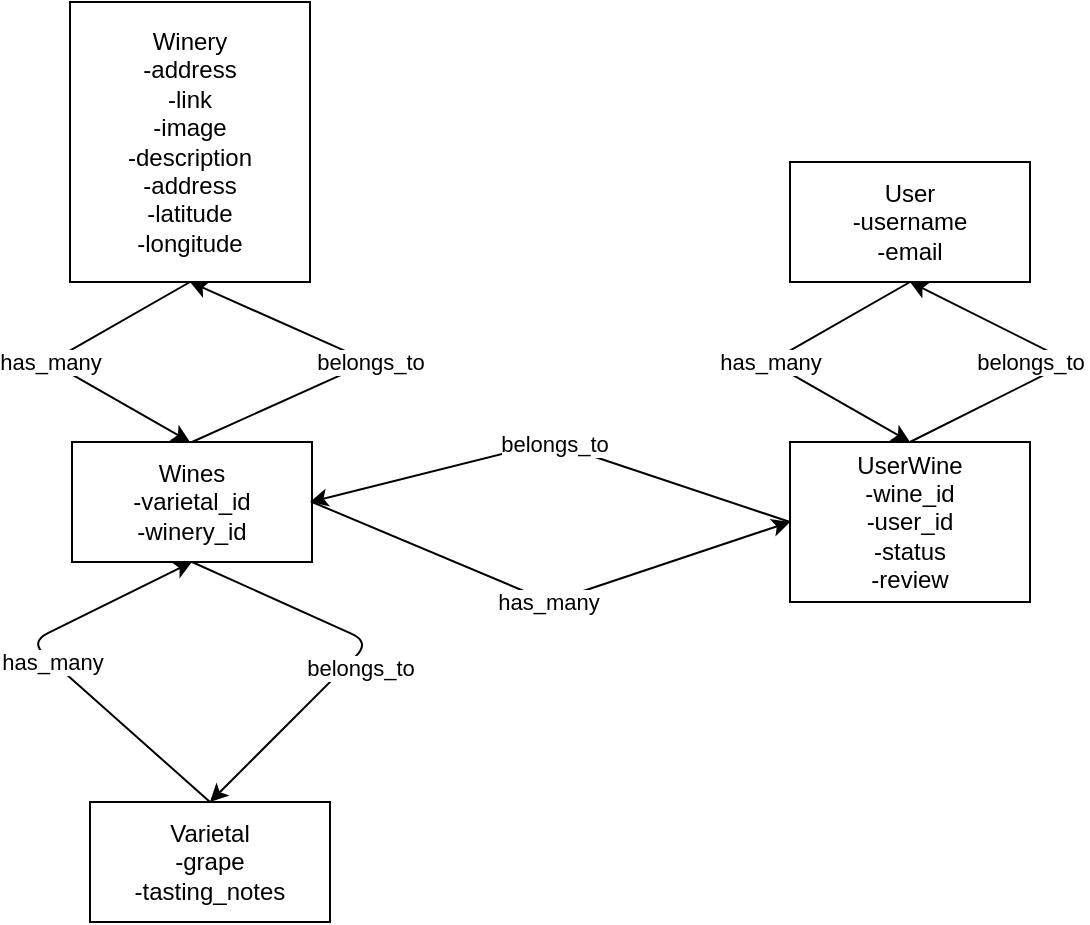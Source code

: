 <mxfile>
    <diagram id="aU64rMw1PldLhK7YPeJY" name="Page-1">
        <mxGraphModel dx="437" dy="1589" grid="1" gridSize="10" guides="1" tooltips="1" connect="1" arrows="1" fold="1" page="1" pageScale="1" pageWidth="850" pageHeight="1100" math="0" shadow="0">
            <root>
                <mxCell id="0"/>
                <mxCell id="1" parent="0"/>
                <mxCell id="2" value="Winery&lt;br&gt;-address&lt;br&gt;-link&lt;br&gt;-image&lt;br&gt;-description&lt;br&gt;-address&lt;br&gt;-latitude&lt;br&gt;-longitude" style="rounded=0;whiteSpace=wrap;html=1;" parent="1" vertex="1">
                    <mxGeometry x="330" y="-60" width="120" height="140" as="geometry"/>
                </mxCell>
                <mxCell id="3" value="" style="endArrow=classic;html=1;exitX=0.5;exitY=1;exitDx=0;exitDy=0;" parent="1" source="2" edge="1">
                    <mxGeometry relative="1" as="geometry">
                        <mxPoint x="520" y="250" as="sourcePoint"/>
                        <mxPoint x="390" y="160" as="targetPoint"/>
                        <Array as="points">
                            <mxPoint x="320" y="120"/>
                        </Array>
                    </mxGeometry>
                </mxCell>
                <mxCell id="4" value="has_many" style="edgeLabel;resizable=0;html=1;align=center;verticalAlign=middle;" parent="3" connectable="0" vertex="1">
                    <mxGeometry relative="1" as="geometry"/>
                </mxCell>
                <mxCell id="5" value="Wines&lt;br&gt;-varietal_id&lt;br&gt;-winery_id" style="whiteSpace=wrap;html=1;" parent="1" vertex="1">
                    <mxGeometry x="331" y="160" width="120" height="60" as="geometry"/>
                </mxCell>
                <mxCell id="6" value="" style="endArrow=classic;html=1;exitX=0.5;exitY=0;exitDx=0;exitDy=0;" parent="1" source="5" edge="1">
                    <mxGeometry relative="1" as="geometry">
                        <mxPoint x="520" y="250" as="sourcePoint"/>
                        <mxPoint x="390" y="80" as="targetPoint"/>
                        <Array as="points">
                            <mxPoint x="480" y="120"/>
                        </Array>
                    </mxGeometry>
                </mxCell>
                <mxCell id="7" value="belongs_to" style="edgeLabel;resizable=0;html=1;align=center;verticalAlign=middle;" parent="6" connectable="0" vertex="1">
                    <mxGeometry relative="1" as="geometry"/>
                </mxCell>
                <mxCell id="8" value="Varietal&lt;br&gt;-grape&lt;br&gt;-tasting_notes" style="rounded=0;whiteSpace=wrap;html=1;" parent="1" vertex="1">
                    <mxGeometry x="340" y="340" width="120" height="60" as="geometry"/>
                </mxCell>
                <mxCell id="13" value="" style="endArrow=classic;html=1;entryX=0.5;entryY=1;entryDx=0;entryDy=0;" parent="1" target="5" edge="1">
                    <mxGeometry relative="1" as="geometry">
                        <mxPoint x="400" y="340" as="sourcePoint"/>
                        <mxPoint x="620" y="250" as="targetPoint"/>
                        <Array as="points">
                            <mxPoint x="310" y="260"/>
                        </Array>
                    </mxGeometry>
                </mxCell>
                <mxCell id="14" value="has_many" style="edgeLabel;resizable=0;html=1;align=center;verticalAlign=middle;" parent="13" connectable="0" vertex="1">
                    <mxGeometry relative="1" as="geometry"/>
                </mxCell>
                <mxCell id="15" value="" style="endArrow=classic;html=1;exitX=0.5;exitY=1;exitDx=0;exitDy=0;" parent="1" source="5" edge="1">
                    <mxGeometry relative="1" as="geometry">
                        <mxPoint x="520" y="250" as="sourcePoint"/>
                        <mxPoint x="400" y="340" as="targetPoint"/>
                        <Array as="points">
                            <mxPoint x="480" y="260"/>
                        </Array>
                    </mxGeometry>
                </mxCell>
                <mxCell id="16" value="belongs_to" style="edgeLabel;resizable=0;html=1;align=center;verticalAlign=middle;" parent="15" connectable="0" vertex="1">
                    <mxGeometry relative="1" as="geometry">
                        <mxPoint y="7" as="offset"/>
                    </mxGeometry>
                </mxCell>
                <mxCell id="17" value="UserWine&lt;br&gt;-wine_id&lt;br&gt;-user_id&lt;br&gt;-status&lt;br&gt;-review" style="rounded=0;whiteSpace=wrap;html=1;" parent="1" vertex="1">
                    <mxGeometry x="690" y="160" width="120" height="80" as="geometry"/>
                </mxCell>
                <mxCell id="18" value="" style="endArrow=classic;html=1;exitX=1;exitY=0.5;exitDx=0;exitDy=0;entryX=0;entryY=0.5;entryDx=0;entryDy=0;" parent="1" source="5" target="17" edge="1">
                    <mxGeometry relative="1" as="geometry">
                        <mxPoint x="520" y="250" as="sourcePoint"/>
                        <mxPoint x="620" y="250" as="targetPoint"/>
                        <Array as="points">
                            <mxPoint x="570" y="240"/>
                        </Array>
                    </mxGeometry>
                </mxCell>
                <mxCell id="19" value="has_many" style="edgeLabel;resizable=0;html=1;align=center;verticalAlign=middle;" parent="18" connectable="0" vertex="1">
                    <mxGeometry relative="1" as="geometry"/>
                </mxCell>
                <mxCell id="20" value="" style="endArrow=classic;html=1;exitX=0;exitY=0.5;exitDx=0;exitDy=0;" parent="1" source="17" edge="1">
                    <mxGeometry relative="1" as="geometry">
                        <mxPoint x="520" y="250" as="sourcePoint"/>
                        <mxPoint x="450" y="190" as="targetPoint"/>
                        <Array as="points">
                            <mxPoint x="570" y="160"/>
                        </Array>
                    </mxGeometry>
                </mxCell>
                <mxCell id="21" value="belongs_to" style="edgeLabel;resizable=0;html=1;align=center;verticalAlign=middle;" parent="20" connectable="0" vertex="1">
                    <mxGeometry relative="1" as="geometry"/>
                </mxCell>
                <mxCell id="22" value="User&lt;br&gt;-username&lt;br&gt;-email" style="rounded=0;whiteSpace=wrap;html=1;" parent="1" vertex="1">
                    <mxGeometry x="690" y="20" width="120" height="60" as="geometry"/>
                </mxCell>
                <mxCell id="23" value="" style="endArrow=classic;html=1;entryX=0.5;entryY=0;entryDx=0;entryDy=0;exitX=0.5;exitY=1;exitDx=0;exitDy=0;" parent="1" source="22" target="17" edge="1">
                    <mxGeometry relative="1" as="geometry">
                        <mxPoint x="520" y="250" as="sourcePoint"/>
                        <mxPoint x="620" y="250" as="targetPoint"/>
                        <Array as="points">
                            <mxPoint x="680" y="120"/>
                        </Array>
                    </mxGeometry>
                </mxCell>
                <mxCell id="24" value="has_many" style="edgeLabel;resizable=0;html=1;align=center;verticalAlign=middle;" parent="23" connectable="0" vertex="1">
                    <mxGeometry relative="1" as="geometry"/>
                </mxCell>
                <mxCell id="25" value="" style="endArrow=classic;html=1;exitX=0.5;exitY=0;exitDx=0;exitDy=0;entryX=0.5;entryY=1;entryDx=0;entryDy=0;" parent="1" source="17" target="22" edge="1">
                    <mxGeometry relative="1" as="geometry">
                        <mxPoint x="520" y="250" as="sourcePoint"/>
                        <mxPoint x="620" y="250" as="targetPoint"/>
                        <Array as="points">
                            <mxPoint x="830" y="120"/>
                        </Array>
                    </mxGeometry>
                </mxCell>
                <mxCell id="26" value="belongs_to" style="edgeLabel;resizable=0;html=1;align=center;verticalAlign=middle;" parent="25" connectable="0" vertex="1">
                    <mxGeometry relative="1" as="geometry">
                        <mxPoint x="-20" as="offset"/>
                    </mxGeometry>
                </mxCell>
            </root>
        </mxGraphModel>
    </diagram>
</mxfile>